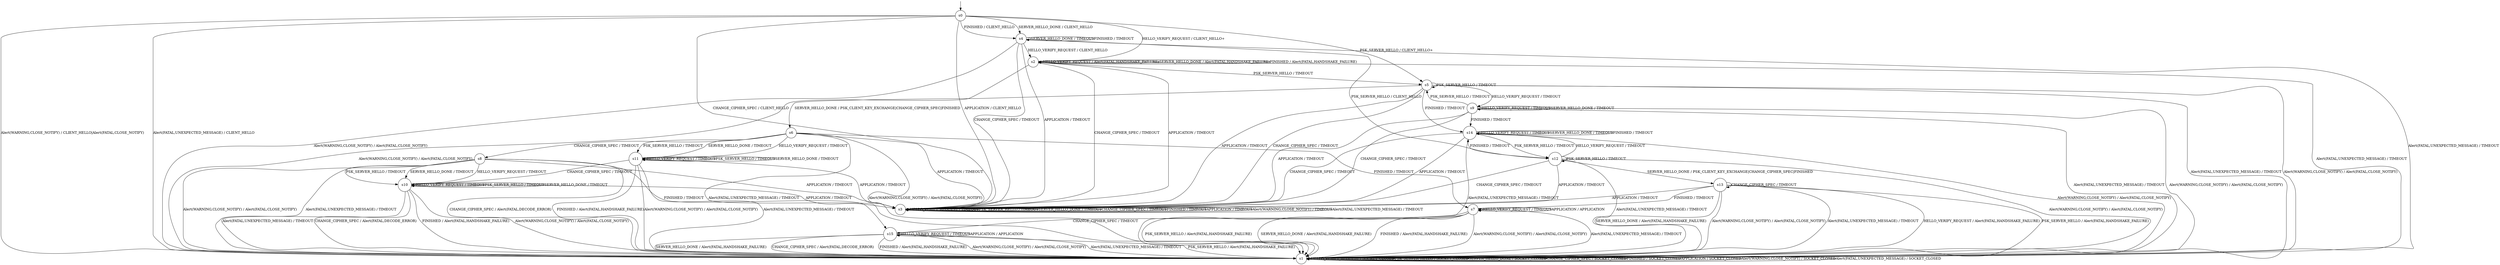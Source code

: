 digraph g {

	s0 [shape="circle" label="s0"];
	s1 [shape="circle" label="s1"];
	s2 [shape="circle" label="s2"];
	s3 [shape="circle" label="s3"];
	s4 [shape="circle" label="s4"];
	s5 [shape="circle" label="s5"];
	s6 [shape="circle" label="s6"];
	s7 [shape="circle" label="s7"];
	s8 [shape="circle" label="s8"];
	s9 [shape="circle" label="s9"];
	s10 [shape="circle" label="s10"];
	s11 [shape="circle" label="s11"];
	s12 [shape="circle" label="s12"];
	s13 [shape="circle" label="s13"];
	s14 [shape="circle" label="s14"];
	s15 [shape="circle" label="s15"];
	s0 -> s2 [label="HELLO_VERIFY_REQUEST / CLIENT_HELLO+"];
	s0 -> s5 [label="PSK_SERVER_HELLO / CLIENT_HELLO+"];
	s0 -> s4 [label="SERVER_HELLO_DONE / CLIENT_HELLO"];
	s0 -> s3 [label="CHANGE_CIPHER_SPEC / CLIENT_HELLO"];
	s0 -> s4 [label="FINISHED / CLIENT_HELLO"];
	s0 -> s3 [label="APPLICATION / CLIENT_HELLO"];
	s0 -> s1 [label="Alert(WARNING,CLOSE_NOTIFY) / CLIENT_HELLO|Alert(FATAL,CLOSE_NOTIFY)"];
	s0 -> s1 [label="Alert(FATAL,UNEXPECTED_MESSAGE) / CLIENT_HELLO"];
	s1 -> s1 [label="HELLO_VERIFY_REQUEST / SOCKET_CLOSED"];
	s1 -> s1 [label="PSK_SERVER_HELLO / SOCKET_CLOSED"];
	s1 -> s1 [label="SERVER_HELLO_DONE / SOCKET_CLOSED"];
	s1 -> s1 [label="CHANGE_CIPHER_SPEC / SOCKET_CLOSED"];
	s1 -> s1 [label="FINISHED / SOCKET_CLOSED"];
	s1 -> s1 [label="APPLICATION / SOCKET_CLOSED"];
	s1 -> s1 [label="Alert(WARNING,CLOSE_NOTIFY) / SOCKET_CLOSED"];
	s1 -> s1 [label="Alert(FATAL,UNEXPECTED_MESSAGE) / SOCKET_CLOSED"];
	s2 -> s2 [label="HELLO_VERIFY_REQUEST / Alert(FATAL,HANDSHAKE_FAILURE)"];
	s2 -> s5 [label="PSK_SERVER_HELLO / TIMEOUT"];
	s2 -> s2 [label="SERVER_HELLO_DONE / Alert(FATAL,HANDSHAKE_FAILURE)"];
	s2 -> s3 [label="CHANGE_CIPHER_SPEC / TIMEOUT"];
	s2 -> s2 [label="FINISHED / Alert(FATAL,HANDSHAKE_FAILURE)"];
	s2 -> s3 [label="APPLICATION / TIMEOUT"];
	s2 -> s1 [label="Alert(WARNING,CLOSE_NOTIFY) / Alert(FATAL,CLOSE_NOTIFY)"];
	s2 -> s1 [label="Alert(FATAL,UNEXPECTED_MESSAGE) / TIMEOUT"];
	s3 -> s3 [label="HELLO_VERIFY_REQUEST / TIMEOUT"];
	s3 -> s3 [label="PSK_SERVER_HELLO / TIMEOUT"];
	s3 -> s3 [label="SERVER_HELLO_DONE / TIMEOUT"];
	s3 -> s3 [label="CHANGE_CIPHER_SPEC / TIMEOUT"];
	s3 -> s3 [label="FINISHED / TIMEOUT"];
	s3 -> s3 [label="APPLICATION / TIMEOUT"];
	s3 -> s3 [label="Alert(WARNING,CLOSE_NOTIFY) / TIMEOUT"];
	s3 -> s3 [label="Alert(FATAL,UNEXPECTED_MESSAGE) / TIMEOUT"];
	s4 -> s2 [label="HELLO_VERIFY_REQUEST / CLIENT_HELLO"];
	s4 -> s12 [label="PSK_SERVER_HELLO / CLIENT_HELLO"];
	s4 -> s4 [label="SERVER_HELLO_DONE / TIMEOUT"];
	s4 -> s3 [label="CHANGE_CIPHER_SPEC / TIMEOUT"];
	s4 -> s4 [label="FINISHED / TIMEOUT"];
	s4 -> s3 [label="APPLICATION / TIMEOUT"];
	s4 -> s1 [label="Alert(WARNING,CLOSE_NOTIFY) / Alert(FATAL,CLOSE_NOTIFY)"];
	s4 -> s1 [label="Alert(FATAL,UNEXPECTED_MESSAGE) / TIMEOUT"];
	s5 -> s9 [label="HELLO_VERIFY_REQUEST / TIMEOUT"];
	s5 -> s5 [label="PSK_SERVER_HELLO / TIMEOUT"];
	s5 -> s6 [label="SERVER_HELLO_DONE / PSK_CLIENT_KEY_EXCHANGE|CHANGE_CIPHER_SPEC|FINISHED"];
	s5 -> s3 [label="CHANGE_CIPHER_SPEC / TIMEOUT"];
	s5 -> s14 [label="FINISHED / TIMEOUT"];
	s5 -> s3 [label="APPLICATION / TIMEOUT"];
	s5 -> s1 [label="Alert(WARNING,CLOSE_NOTIFY) / Alert(FATAL,CLOSE_NOTIFY)"];
	s5 -> s1 [label="Alert(FATAL,UNEXPECTED_MESSAGE) / TIMEOUT"];
	s6 -> s11 [label="HELLO_VERIFY_REQUEST / TIMEOUT"];
	s6 -> s11 [label="PSK_SERVER_HELLO / TIMEOUT"];
	s6 -> s11 [label="SERVER_HELLO_DONE / TIMEOUT"];
	s6 -> s8 [label="CHANGE_CIPHER_SPEC / TIMEOUT"];
	s6 -> s7 [label="FINISHED / TIMEOUT"];
	s6 -> s3 [label="APPLICATION / TIMEOUT"];
	s6 -> s1 [label="Alert(WARNING,CLOSE_NOTIFY) / Alert(FATAL,CLOSE_NOTIFY)"];
	s6 -> s1 [label="Alert(FATAL,UNEXPECTED_MESSAGE) / TIMEOUT"];
	s7 -> s7 [label="HELLO_VERIFY_REQUEST / TIMEOUT"];
	s7 -> s1 [label="PSK_SERVER_HELLO / Alert(FATAL,HANDSHAKE_FAILURE)"];
	s7 -> s1 [label="SERVER_HELLO_DONE / Alert(FATAL,HANDSHAKE_FAILURE)"];
	s7 -> s15 [label="CHANGE_CIPHER_SPEC / TIMEOUT"];
	s7 -> s1 [label="FINISHED / Alert(FATAL,HANDSHAKE_FAILURE)"];
	s7 -> s7 [label="APPLICATION / APPLICATION"];
	s7 -> s1 [label="Alert(WARNING,CLOSE_NOTIFY) / Alert(FATAL,CLOSE_NOTIFY)"];
	s7 -> s1 [label="Alert(FATAL,UNEXPECTED_MESSAGE) / TIMEOUT"];
	s8 -> s10 [label="HELLO_VERIFY_REQUEST / TIMEOUT"];
	s8 -> s10 [label="PSK_SERVER_HELLO / TIMEOUT"];
	s8 -> s10 [label="SERVER_HELLO_DONE / TIMEOUT"];
	s8 -> s1 [label="CHANGE_CIPHER_SPEC / Alert(FATAL,DECODE_ERROR)"];
	s8 -> s15 [label="FINISHED / TIMEOUT"];
	s8 -> s3 [label="APPLICATION / TIMEOUT"];
	s8 -> s1 [label="Alert(WARNING,CLOSE_NOTIFY) / Alert(FATAL,CLOSE_NOTIFY)"];
	s8 -> s1 [label="Alert(FATAL,UNEXPECTED_MESSAGE) / TIMEOUT"];
	s9 -> s9 [label="HELLO_VERIFY_REQUEST / TIMEOUT"];
	s9 -> s5 [label="PSK_SERVER_HELLO / TIMEOUT"];
	s9 -> s9 [label="SERVER_HELLO_DONE / TIMEOUT"];
	s9 -> s3 [label="CHANGE_CIPHER_SPEC / TIMEOUT"];
	s9 -> s14 [label="FINISHED / TIMEOUT"];
	s9 -> s3 [label="APPLICATION / TIMEOUT"];
	s9 -> s1 [label="Alert(WARNING,CLOSE_NOTIFY) / Alert(FATAL,CLOSE_NOTIFY)"];
	s9 -> s1 [label="Alert(FATAL,UNEXPECTED_MESSAGE) / TIMEOUT"];
	s10 -> s10 [label="HELLO_VERIFY_REQUEST / TIMEOUT"];
	s10 -> s10 [label="PSK_SERVER_HELLO / TIMEOUT"];
	s10 -> s10 [label="SERVER_HELLO_DONE / TIMEOUT"];
	s10 -> s1 [label="CHANGE_CIPHER_SPEC / Alert(FATAL,DECODE_ERROR)"];
	s10 -> s1 [label="FINISHED / Alert(FATAL,HANDSHAKE_FAILURE)"];
	s10 -> s3 [label="APPLICATION / TIMEOUT"];
	s10 -> s1 [label="Alert(WARNING,CLOSE_NOTIFY) / Alert(FATAL,CLOSE_NOTIFY)"];
	s10 -> s1 [label="Alert(FATAL,UNEXPECTED_MESSAGE) / TIMEOUT"];
	s11 -> s11 [label="HELLO_VERIFY_REQUEST / TIMEOUT"];
	s11 -> s11 [label="PSK_SERVER_HELLO / TIMEOUT"];
	s11 -> s11 [label="SERVER_HELLO_DONE / TIMEOUT"];
	s11 -> s10 [label="CHANGE_CIPHER_SPEC / TIMEOUT"];
	s11 -> s1 [label="FINISHED / Alert(FATAL,HANDSHAKE_FAILURE)"];
	s11 -> s3 [label="APPLICATION / TIMEOUT"];
	s11 -> s1 [label="Alert(WARNING,CLOSE_NOTIFY) / Alert(FATAL,CLOSE_NOTIFY)"];
	s11 -> s1 [label="Alert(FATAL,UNEXPECTED_MESSAGE) / TIMEOUT"];
	s12 -> s14 [label="HELLO_VERIFY_REQUEST / TIMEOUT"];
	s12 -> s12 [label="PSK_SERVER_HELLO / TIMEOUT"];
	s12 -> s13 [label="SERVER_HELLO_DONE / PSK_CLIENT_KEY_EXCHANGE|CHANGE_CIPHER_SPEC|FINISHED"];
	s12 -> s3 [label="CHANGE_CIPHER_SPEC / TIMEOUT"];
	s12 -> s14 [label="FINISHED / TIMEOUT"];
	s12 -> s3 [label="APPLICATION / TIMEOUT"];
	s12 -> s1 [label="Alert(WARNING,CLOSE_NOTIFY) / Alert(FATAL,CLOSE_NOTIFY)"];
	s12 -> s1 [label="Alert(FATAL,UNEXPECTED_MESSAGE) / TIMEOUT"];
	s13 -> s1 [label="HELLO_VERIFY_REQUEST / Alert(FATAL,HANDSHAKE_FAILURE)"];
	s13 -> s1 [label="PSK_SERVER_HELLO / Alert(FATAL,HANDSHAKE_FAILURE)"];
	s13 -> s1 [label="SERVER_HELLO_DONE / Alert(FATAL,HANDSHAKE_FAILURE)"];
	s13 -> s13 [label="CHANGE_CIPHER_SPEC / TIMEOUT"];
	s13 -> s7 [label="FINISHED / TIMEOUT"];
	s13 -> s3 [label="APPLICATION / TIMEOUT"];
	s13 -> s1 [label="Alert(WARNING,CLOSE_NOTIFY) / Alert(FATAL,CLOSE_NOTIFY)"];
	s13 -> s1 [label="Alert(FATAL,UNEXPECTED_MESSAGE) / TIMEOUT"];
	s14 -> s14 [label="HELLO_VERIFY_REQUEST / TIMEOUT"];
	s14 -> s12 [label="PSK_SERVER_HELLO / TIMEOUT"];
	s14 -> s14 [label="SERVER_HELLO_DONE / TIMEOUT"];
	s14 -> s3 [label="CHANGE_CIPHER_SPEC / TIMEOUT"];
	s14 -> s14 [label="FINISHED / TIMEOUT"];
	s14 -> s3 [label="APPLICATION / TIMEOUT"];
	s14 -> s1 [label="Alert(WARNING,CLOSE_NOTIFY) / Alert(FATAL,CLOSE_NOTIFY)"];
	s14 -> s1 [label="Alert(FATAL,UNEXPECTED_MESSAGE) / TIMEOUT"];
	s15 -> s15 [label="HELLO_VERIFY_REQUEST / TIMEOUT"];
	s15 -> s1 [label="PSK_SERVER_HELLO / Alert(FATAL,HANDSHAKE_FAILURE)"];
	s15 -> s1 [label="SERVER_HELLO_DONE / Alert(FATAL,HANDSHAKE_FAILURE)"];
	s15 -> s1 [label="CHANGE_CIPHER_SPEC / Alert(FATAL,DECODE_ERROR)"];
	s15 -> s1 [label="FINISHED / Alert(FATAL,HANDSHAKE_FAILURE)"];
	s15 -> s15 [label="APPLICATION / APPLICATION"];
	s15 -> s1 [label="Alert(WARNING,CLOSE_NOTIFY) / Alert(FATAL,CLOSE_NOTIFY)"];
	s15 -> s1 [label="Alert(FATAL,UNEXPECTED_MESSAGE) / TIMEOUT"];

__start0 [label="" shape="none" width="0" height="0"];
__start0 -> s0;

}

